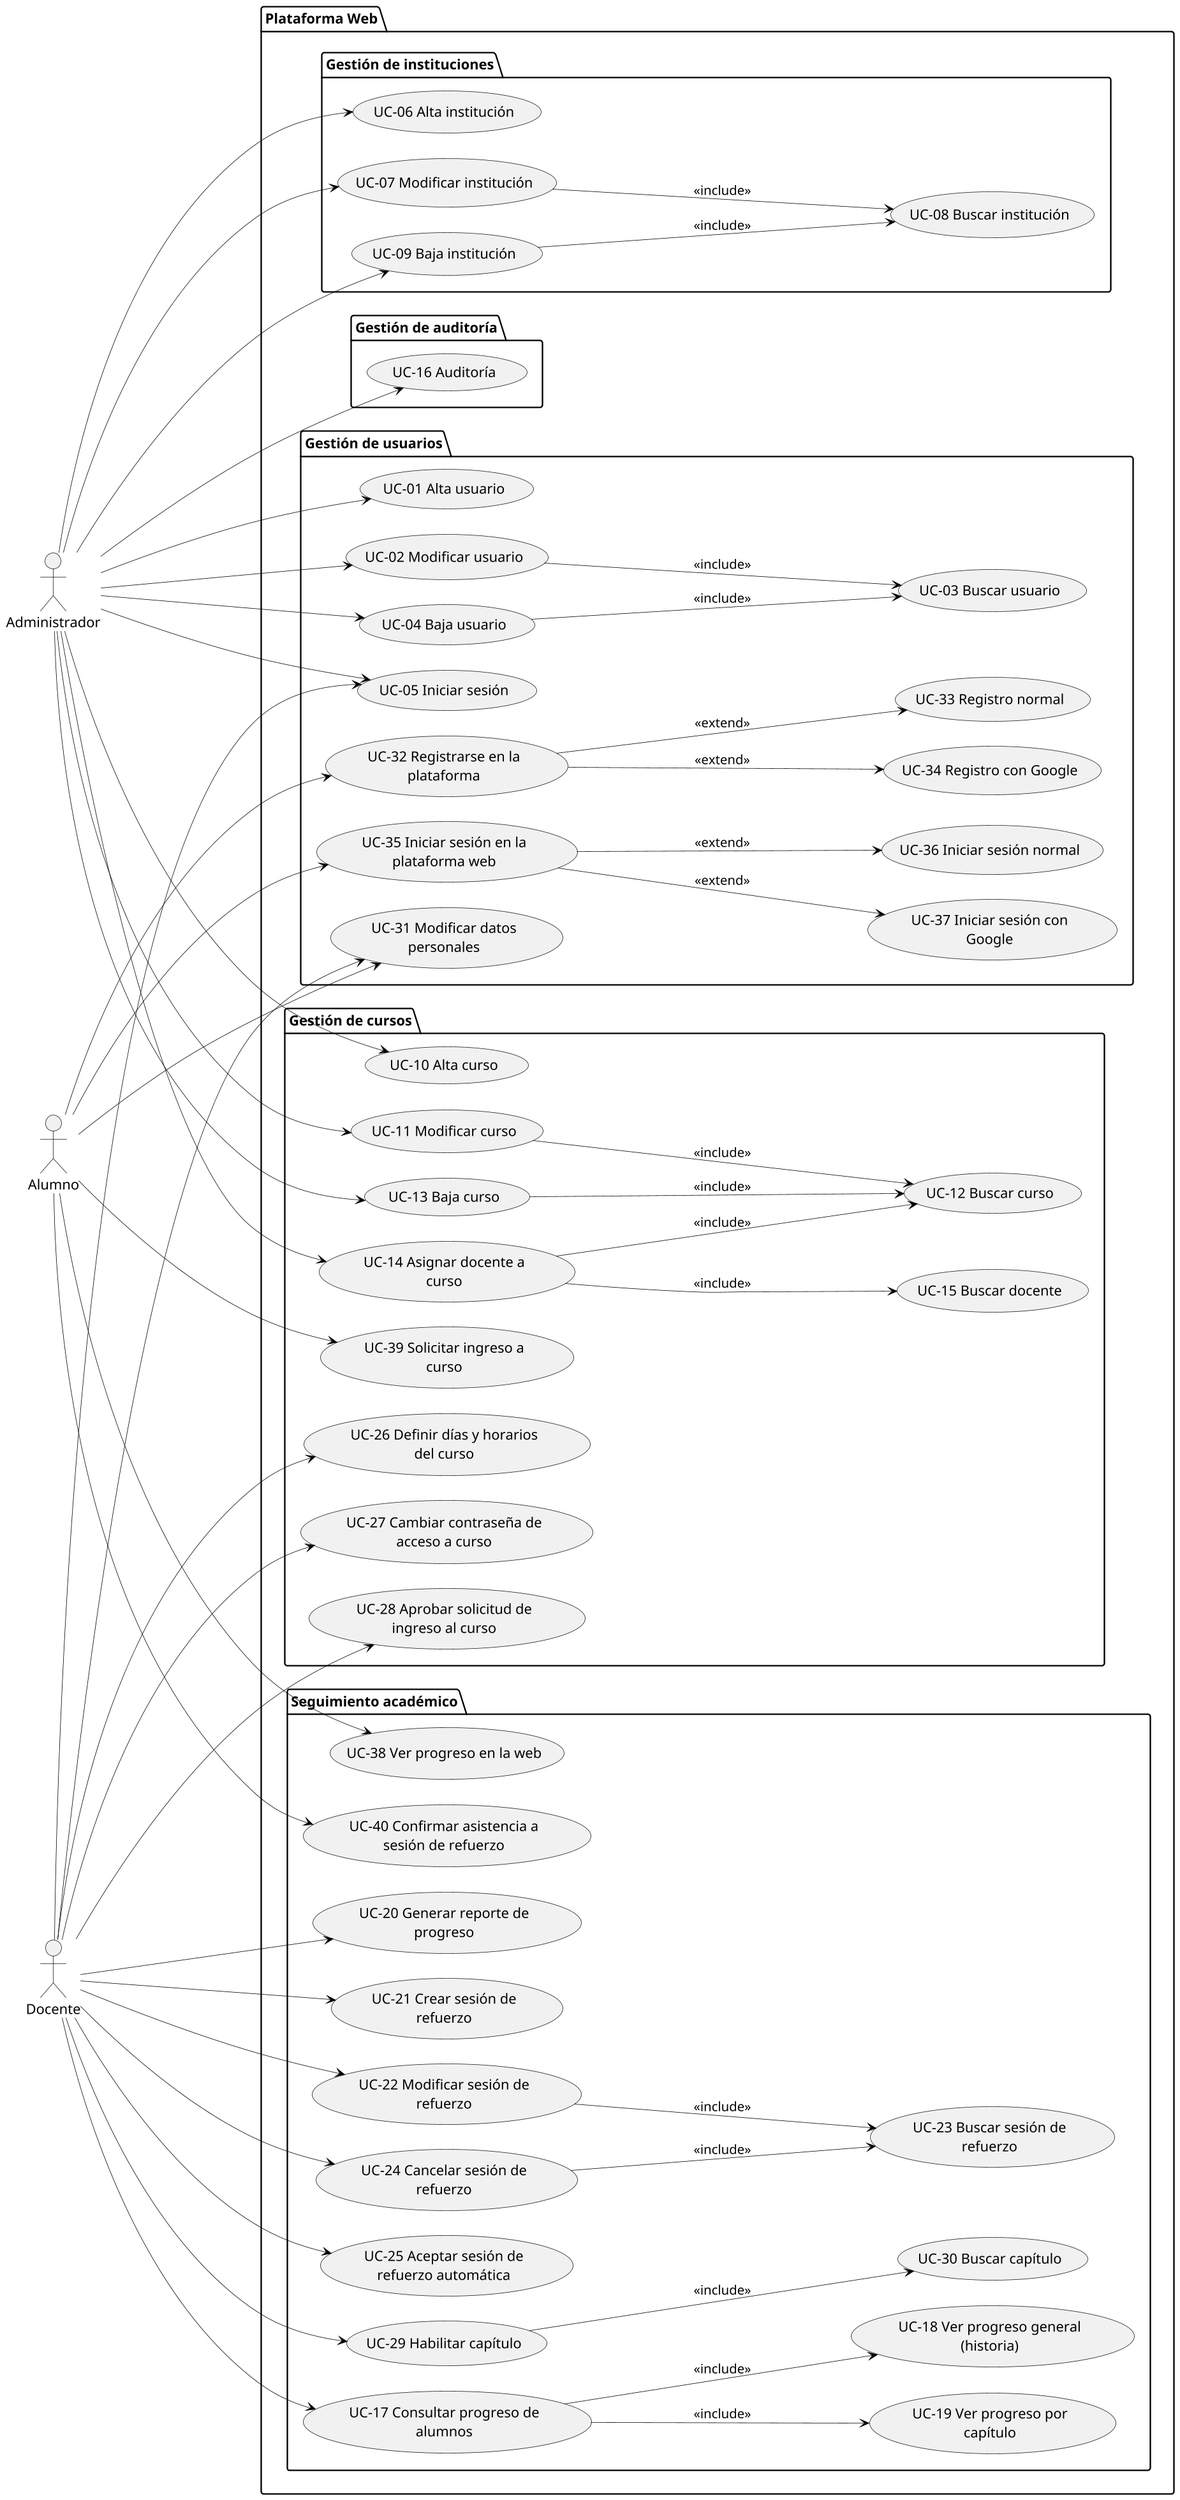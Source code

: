@startuml DCU_PlataformaWebExpandido
left to right direction

skinparam dpi 150
skinparam usecasePadding 25
skinparam actorPadding 80
skinparam packagePadding 20
skinparam wrapWidth 200

skinparam nodesep 25
skinparam ranksep 200

skinparam ArrowThickness 0.5
skinparam ArrowColor Black

actor Alumno
actor Administrador
actor Docente

package "Plataforma Web"{
  package "Gestión de instituciones"{
    usecase "UC-06 Alta institución" as UC06
    usecase "UC-07 Modificar institución" as UC07
    usecase "UC-08 Buscar institución" as UC08
    usecase "UC-09 Baja institución" as UC09
  }

  package "Gestión de auditoría"{
    usecase "UC-16 Auditoría" as UC16
  }

  package "Gestión de usuarios"{
    usecase "UC-01 Alta usuario" as UC01
    usecase "UC-02 Modificar usuario" as UC02
    usecase "UC-03 Buscar usuario" as UC03
    usecase "UC-04 Baja usuario" as UC04
    usecase "UC-05 Iniciar sesión" as UC05
    usecase "UC-32 Registrarse en la plataforma" as UC32
    usecase "UC-33 Registro normal" as UC33
    usecase "UC-34 Registro con Google" as UC34
    usecase "UC-35 Iniciar sesión en la plataforma web" as UC35
    usecase "UC-36 Iniciar sesión normal" as UC36
    usecase "UC-37 Iniciar sesión con Google" as UC37
    usecase "UC-31 Modificar datos personales" as UC31
  }

  package "Gestión de cursos"{
    usecase "UC-10 Alta curso" as UC10
    usecase "UC-11 Modificar curso" as UC11
    usecase "UC-12 Buscar curso" as UC12
    usecase "UC-13 Baja curso" as UC13
    usecase "UC-14 Asignar docente a curso" as UC14
    usecase "UC-15 Buscar docente" as UC15
    usecase "UC-26 Definir días y horarios del curso" as UC26
    usecase "UC-27 Cambiar contraseña de acceso a curso" as UC27
    usecase "UC-28 Aprobar solicitud de ingreso al curso" as UC28
    usecase "UC-39 Solicitar ingreso a curso" as UC39
  }

  

  package "Seguimiento académico"{
    usecase "UC-17 Consultar progreso de alumnos" as UC17
    usecase "UC-18 Ver progreso general (historia)" as UC18
    usecase "UC-19 Ver progreso por capítulo" as UC19
    usecase "UC-20 Generar reporte de progreso" as UC20
    usecase "UC-21 Crear sesión de refuerzo" as UC21
    usecase "UC-22 Modificar sesión de refuerzo" as UC22
    usecase "UC-23 Buscar sesión de refuerzo" as UC23
    usecase "UC-24 Cancelar sesión de refuerzo" as UC24
    usecase "UC-25 Aceptar sesión de refuerzo automática" as UC25
    usecase "UC-29 Habilitar capítulo" as UC29
    usecase "UC-30 Buscar capítulo" as UC30
    usecase "UC-38 Ver progreso en la web" as UC38
    usecase "UC-40 Confirmar asistencia a sesión de refuerzo" as UC40
  }

}

Administrador --> UC01
Administrador --> UC02
UC02 --> UC03 : <<include>>
Administrador --> UC04
UC04 --> UC03 : <<include>>
Administrador --> UC05
Administrador --> UC06
Administrador --> UC07
Administrador --> UC09
UC07 --> UC08 : <<include>>
UC09 --> UC08 : <<include>>
Administrador --> UC10
Administrador --> UC11
Administrador --> UC13
UC11 --> UC12 : <<include>>
UC13 --> UC12 : <<include>>
Administrador --> UC14
UC14 --> UC15 : <<include>>
UC14 --> UC12 : <<include>>
Administrador --> UC16

Alumno --> UC31
Alumno --> UC32
UC32 --> UC33 : <<extend>>
UC32 --> UC34 : <<extend>>
Alumno --> UC35
UC35 --> UC36 : <<extend>>
UC35 --> UC37 : <<extend>>
Alumno --> UC38
Alumno --> UC39
Alumno --> UC40

Docente --> UC05
Docente --> UC17
UC17 --> UC18 : <<include>>
UC17 --> UC19 : <<include>>
Docente --> UC20
Docente --> UC21
Docente --> UC22
Docente --> UC24
UC22 --> UC23 : <<include>>
UC24 --> UC23 : <<include>>
Docente --> UC25
Docente --> UC26
Docente --> UC27
Docente --> UC28
Docente --> UC29
UC29 --> UC30 : <<include>>
Docente --> UC31


@enduml